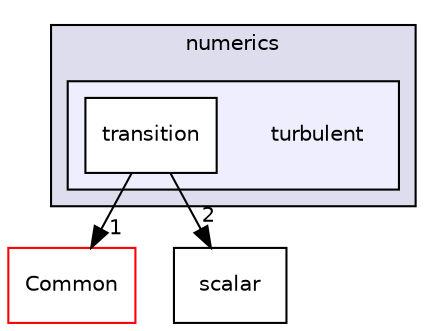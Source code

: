 digraph "SU2_CFD/include/numerics/turbulent" {
  compound=true
  node [ fontsize="10", fontname="Helvetica"];
  edge [ labelfontsize="10", labelfontname="Helvetica"];
  subgraph clusterdir_756791f5376667f4032d4a9f45c7494c {
    graph [ bgcolor="#ddddee", pencolor="black", label="numerics" fontname="Helvetica", fontsize="10", URL="dir_756791f5376667f4032d4a9f45c7494c.html"]
  subgraph clusterdir_e0561803f002880de2bd7dec3207ae7f {
    graph [ bgcolor="#eeeeff", pencolor="black", label="" URL="dir_e0561803f002880de2bd7dec3207ae7f.html"];
    dir_e0561803f002880de2bd7dec3207ae7f [shape=plaintext label="turbulent"];
    dir_8556cfc061811f3d7a049ddb5bf22a48 [shape=box label="transition" color="black" fillcolor="white" style="filled" URL="dir_8556cfc061811f3d7a049ddb5bf22a48.html"];
  }
  }
  dir_4ab6b4cc6a7edbff49100e9123df213f [shape=box label="Common" fillcolor="white" style="filled" color="red" URL="dir_4ab6b4cc6a7edbff49100e9123df213f.html"];
  dir_df71765b1aee806f42cd677f7b22aec8 [shape=box label="scalar" URL="dir_df71765b1aee806f42cd677f7b22aec8.html"];
  dir_8556cfc061811f3d7a049ddb5bf22a48->dir_4ab6b4cc6a7edbff49100e9123df213f [headlabel="1", labeldistance=1.5 headhref="dir_000058_000000.html"];
  dir_8556cfc061811f3d7a049ddb5bf22a48->dir_df71765b1aee806f42cd677f7b22aec8 [headlabel="2", labeldistance=1.5 headhref="dir_000058_000055.html"];
}
